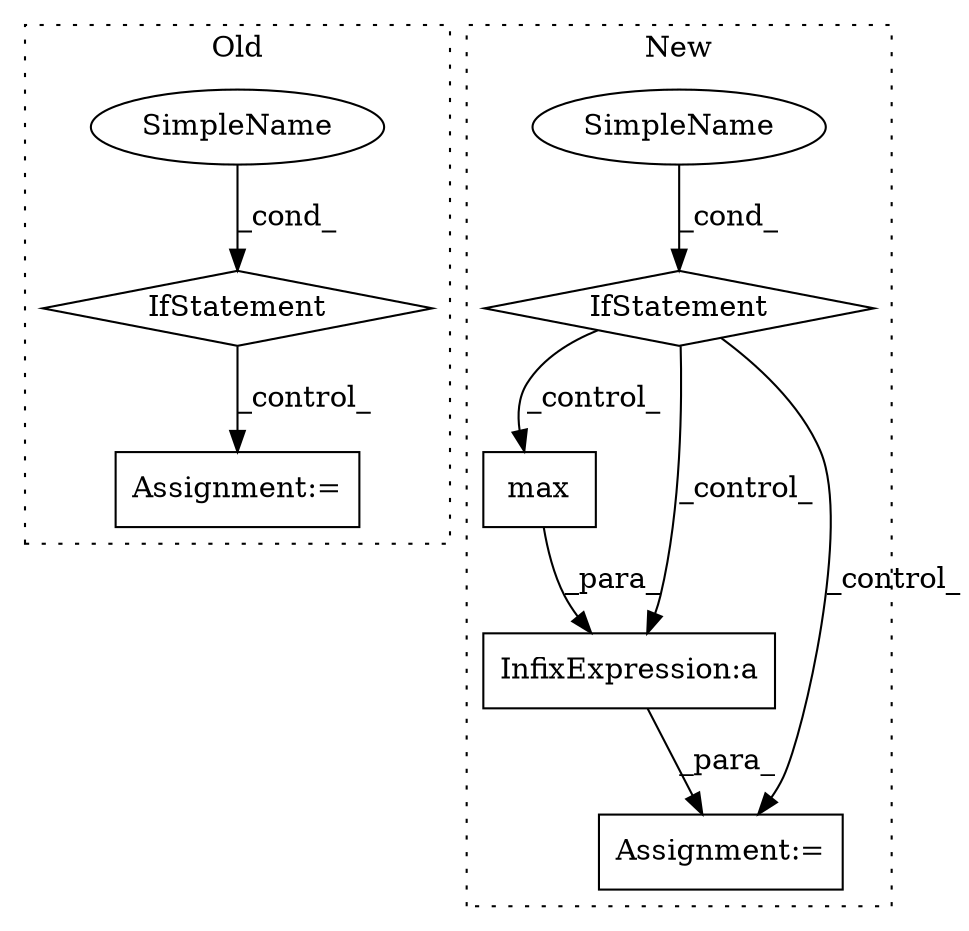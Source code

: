 digraph G {
subgraph cluster0 {
1 [label="IfStatement" a="25" s="1954,2007" l="4,2" shape="diamond"];
4 [label="Assignment:=" a="7" s="2183" l="2" shape="box"];
5 [label="SimpleName" a="42" s="" l="" shape="ellipse"];
label = "Old";
style="dotted";
}
subgraph cluster1 {
2 [label="max" a="32" s="779" l="5" shape="box"];
3 [label="Assignment:=" a="7" s="762" l="1" shape="box"];
6 [label="InfixExpression:a" a="27" s="800" l="3" shape="box"];
7 [label="SimpleName" a="42" s="" l="" shape="ellipse"];
8 [label="IfStatement" a="25" s="718,741" l="4,2" shape="diamond"];
label = "New";
style="dotted";
}
1 -> 4 [label="_control_"];
2 -> 6 [label="_para_"];
5 -> 1 [label="_cond_"];
6 -> 3 [label="_para_"];
7 -> 8 [label="_cond_"];
8 -> 3 [label="_control_"];
8 -> 2 [label="_control_"];
8 -> 6 [label="_control_"];
}